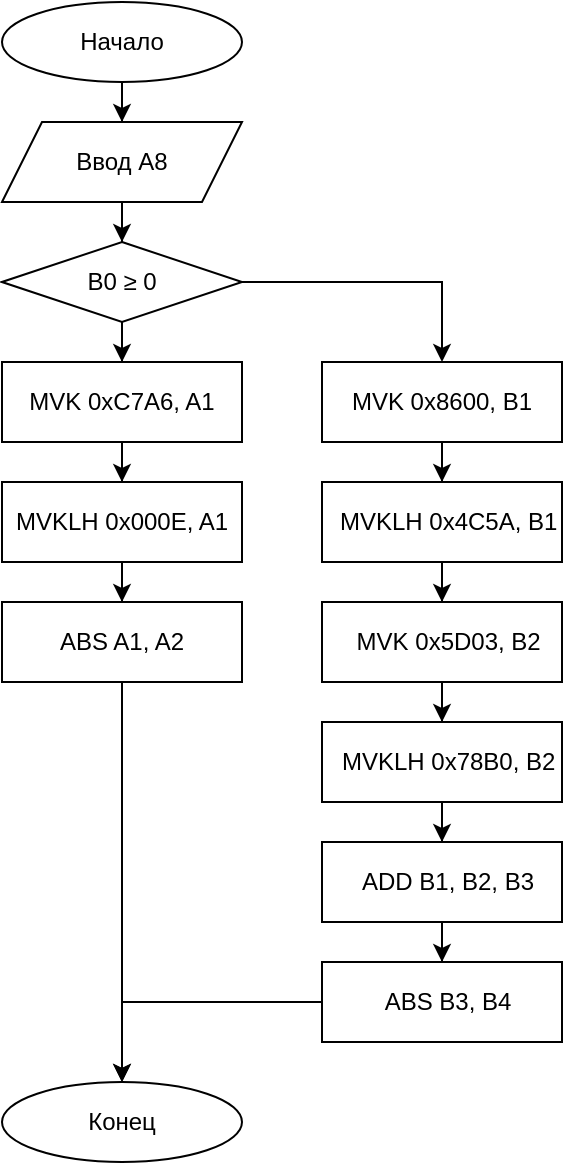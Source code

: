 <mxfile version="24.7.16">
  <diagram name="Страница — 1" id="gCwEAVih44WxEXfRGfYG">
    <mxGraphModel dx="1195" dy="659" grid="1" gridSize="10" guides="1" tooltips="1" connect="1" arrows="1" fold="1" page="0" pageScale="1" pageWidth="827" pageHeight="1169" background="none" math="0" shadow="0">
      <root>
        <mxCell id="0" />
        <mxCell id="1" parent="0" />
        <mxCell id="pjobG9JPlgg_OYao3Cxb-13" style="edgeStyle=orthogonalEdgeStyle;rounded=0;orthogonalLoop=1;jettySize=auto;html=1;entryX=0.5;entryY=0;entryDx=0;entryDy=0;" edge="1" parent="1" source="pjobG9JPlgg_OYao3Cxb-3" target="pjobG9JPlgg_OYao3Cxb-11">
          <mxGeometry relative="1" as="geometry" />
        </mxCell>
        <mxCell id="pjobG9JPlgg_OYao3Cxb-3" value="Начало" style="ellipse;whiteSpace=wrap;html=1;" vertex="1" parent="1">
          <mxGeometry x="360" y="150" width="120" height="40" as="geometry" />
        </mxCell>
        <mxCell id="pjobG9JPlgg_OYao3Cxb-19" value="" style="edgeStyle=orthogonalEdgeStyle;rounded=0;orthogonalLoop=1;jettySize=auto;html=1;" edge="1" parent="1" source="pjobG9JPlgg_OYao3Cxb-5" target="pjobG9JPlgg_OYao3Cxb-18">
          <mxGeometry relative="1" as="geometry" />
        </mxCell>
        <mxCell id="pjobG9JPlgg_OYao3Cxb-5" value="MVK 0xC7A6, A1" style="rounded=0;whiteSpace=wrap;html=1;" vertex="1" parent="1">
          <mxGeometry x="360" y="330" width="120" height="40" as="geometry" />
        </mxCell>
        <mxCell id="pjobG9JPlgg_OYao3Cxb-15" value="" style="edgeStyle=orthogonalEdgeStyle;rounded=0;orthogonalLoop=1;jettySize=auto;html=1;" edge="1" parent="1" source="pjobG9JPlgg_OYao3Cxb-11" target="pjobG9JPlgg_OYao3Cxb-12">
          <mxGeometry relative="1" as="geometry" />
        </mxCell>
        <mxCell id="pjobG9JPlgg_OYao3Cxb-11" value="Ввод A8" style="shape=parallelogram;perimeter=parallelogramPerimeter;whiteSpace=wrap;html=1;fixedSize=1;" vertex="1" parent="1">
          <mxGeometry x="360" y="210" width="120" height="40" as="geometry" />
        </mxCell>
        <mxCell id="pjobG9JPlgg_OYao3Cxb-17" value="" style="edgeStyle=orthogonalEdgeStyle;rounded=0;orthogonalLoop=1;jettySize=auto;html=1;" edge="1" parent="1" source="pjobG9JPlgg_OYao3Cxb-12" target="pjobG9JPlgg_OYao3Cxb-5">
          <mxGeometry relative="1" as="geometry" />
        </mxCell>
        <mxCell id="pjobG9JPlgg_OYao3Cxb-25" style="edgeStyle=orthogonalEdgeStyle;rounded=0;orthogonalLoop=1;jettySize=auto;html=1;entryX=0.5;entryY=0;entryDx=0;entryDy=0;" edge="1" parent="1" source="pjobG9JPlgg_OYao3Cxb-12" target="pjobG9JPlgg_OYao3Cxb-24">
          <mxGeometry relative="1" as="geometry" />
        </mxCell>
        <mxCell id="pjobG9JPlgg_OYao3Cxb-12" value="&lt;div style=&quot;text-align: start;&quot;&gt;B0&amp;nbsp;≥ 0&lt;/div&gt;" style="rhombus;whiteSpace=wrap;html=1;" vertex="1" parent="1">
          <mxGeometry x="360" y="270" width="120" height="40" as="geometry" />
        </mxCell>
        <mxCell id="pjobG9JPlgg_OYao3Cxb-21" value="" style="edgeStyle=orthogonalEdgeStyle;rounded=0;orthogonalLoop=1;jettySize=auto;html=1;" edge="1" parent="1" source="pjobG9JPlgg_OYao3Cxb-18" target="pjobG9JPlgg_OYao3Cxb-20">
          <mxGeometry relative="1" as="geometry" />
        </mxCell>
        <mxCell id="pjobG9JPlgg_OYao3Cxb-18" value="MVKLH 0x000E, A1" style="rounded=0;whiteSpace=wrap;html=1;" vertex="1" parent="1">
          <mxGeometry x="360" y="390" width="120" height="40" as="geometry" />
        </mxCell>
        <mxCell id="pjobG9JPlgg_OYao3Cxb-23" value="" style="edgeStyle=orthogonalEdgeStyle;rounded=0;orthogonalLoop=1;jettySize=auto;html=1;" edge="1" parent="1" source="pjobG9JPlgg_OYao3Cxb-20" target="pjobG9JPlgg_OYao3Cxb-22">
          <mxGeometry relative="1" as="geometry" />
        </mxCell>
        <mxCell id="pjobG9JPlgg_OYao3Cxb-20" value="ABS A1, A2" style="rounded=0;whiteSpace=wrap;html=1;" vertex="1" parent="1">
          <mxGeometry x="360" y="450" width="120" height="40" as="geometry" />
        </mxCell>
        <mxCell id="pjobG9JPlgg_OYao3Cxb-22" value="Конец" style="ellipse;whiteSpace=wrap;html=1;" vertex="1" parent="1">
          <mxGeometry x="360" y="690" width="120" height="40" as="geometry" />
        </mxCell>
        <mxCell id="pjobG9JPlgg_OYao3Cxb-30" style="edgeStyle=orthogonalEdgeStyle;rounded=0;orthogonalLoop=1;jettySize=auto;html=1;entryX=0.5;entryY=0;entryDx=0;entryDy=0;" edge="1" parent="1" source="pjobG9JPlgg_OYao3Cxb-24" target="pjobG9JPlgg_OYao3Cxb-26">
          <mxGeometry relative="1" as="geometry" />
        </mxCell>
        <mxCell id="pjobG9JPlgg_OYao3Cxb-24" value="MVK 0x8600, B1" style="rounded=0;whiteSpace=wrap;html=1;" vertex="1" parent="1">
          <mxGeometry x="520" y="330" width="120" height="40" as="geometry" />
        </mxCell>
        <mxCell id="pjobG9JPlgg_OYao3Cxb-32" style="edgeStyle=orthogonalEdgeStyle;rounded=0;orthogonalLoop=1;jettySize=auto;html=1;entryX=0.5;entryY=0;entryDx=0;entryDy=0;" edge="1" parent="1" source="pjobG9JPlgg_OYao3Cxb-26" target="pjobG9JPlgg_OYao3Cxb-27">
          <mxGeometry relative="1" as="geometry" />
        </mxCell>
        <mxCell id="pjobG9JPlgg_OYao3Cxb-26" value="&lt;div&gt;&amp;nbsp; MVKLH 0x4C5A, B1&lt;/div&gt;" style="rounded=0;whiteSpace=wrap;html=1;" vertex="1" parent="1">
          <mxGeometry x="520" y="390" width="120" height="40" as="geometry" />
        </mxCell>
        <mxCell id="pjobG9JPlgg_OYao3Cxb-33" style="edgeStyle=orthogonalEdgeStyle;rounded=0;orthogonalLoop=1;jettySize=auto;html=1;entryX=0.5;entryY=0;entryDx=0;entryDy=0;" edge="1" parent="1" source="pjobG9JPlgg_OYao3Cxb-27" target="pjobG9JPlgg_OYao3Cxb-28">
          <mxGeometry relative="1" as="geometry" />
        </mxCell>
        <mxCell id="pjobG9JPlgg_OYao3Cxb-27" value="&lt;div&gt;&amp;nbsp; MVK 0x5D03, B2&lt;/div&gt;" style="rounded=0;whiteSpace=wrap;html=1;" vertex="1" parent="1">
          <mxGeometry x="520" y="450" width="120" height="40" as="geometry" />
        </mxCell>
        <mxCell id="pjobG9JPlgg_OYao3Cxb-35" style="edgeStyle=orthogonalEdgeStyle;rounded=0;orthogonalLoop=1;jettySize=auto;html=1;entryX=0.5;entryY=0;entryDx=0;entryDy=0;" edge="1" parent="1" source="pjobG9JPlgg_OYao3Cxb-28" target="pjobG9JPlgg_OYao3Cxb-34">
          <mxGeometry relative="1" as="geometry" />
        </mxCell>
        <mxCell id="pjobG9JPlgg_OYao3Cxb-28" value="&lt;div&gt;&amp;nbsp; MVKLH 0x78B0, B2&lt;/div&gt;" style="rounded=0;whiteSpace=wrap;html=1;" vertex="1" parent="1">
          <mxGeometry x="520" y="510" width="120" height="40" as="geometry" />
        </mxCell>
        <mxCell id="pjobG9JPlgg_OYao3Cxb-38" value="" style="edgeStyle=orthogonalEdgeStyle;rounded=0;orthogonalLoop=1;jettySize=auto;html=1;" edge="1" parent="1" source="pjobG9JPlgg_OYao3Cxb-34" target="pjobG9JPlgg_OYao3Cxb-36">
          <mxGeometry relative="1" as="geometry" />
        </mxCell>
        <mxCell id="pjobG9JPlgg_OYao3Cxb-34" value="&lt;div&gt;&amp;nbsp; ADD B1, B2, B3&lt;/div&gt;" style="rounded=0;whiteSpace=wrap;html=1;" vertex="1" parent="1">
          <mxGeometry x="520" y="570" width="120" height="40" as="geometry" />
        </mxCell>
        <mxCell id="pjobG9JPlgg_OYao3Cxb-39" style="edgeStyle=orthogonalEdgeStyle;rounded=0;orthogonalLoop=1;jettySize=auto;html=1;entryX=0.5;entryY=0;entryDx=0;entryDy=0;" edge="1" parent="1" source="pjobG9JPlgg_OYao3Cxb-36" target="pjobG9JPlgg_OYao3Cxb-22">
          <mxGeometry relative="1" as="geometry" />
        </mxCell>
        <mxCell id="pjobG9JPlgg_OYao3Cxb-36" value="&lt;div&gt;&amp;nbsp; ABS B3, B4&lt;/div&gt;" style="rounded=0;whiteSpace=wrap;html=1;" vertex="1" parent="1">
          <mxGeometry x="520" y="630" width="120" height="40" as="geometry" />
        </mxCell>
      </root>
    </mxGraphModel>
  </diagram>
</mxfile>
